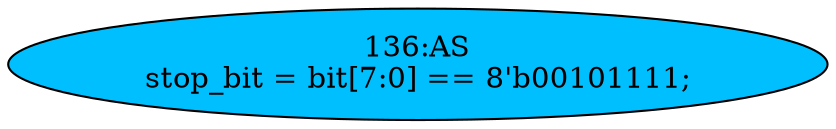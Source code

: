 strict digraph "" {
	node [label="\N"];
	"136:AS"	 [ast="<pyverilog.vparser.ast.Assign object at 0x7f1167bd4750>",
		def_var="['stop_bit']",
		fillcolor=deepskyblue,
		label="136:AS
stop_bit = bit[7:0] == 8'b00101111;",
		statements="[]",
		style=filled,
		typ=Assign,
		use_var="['bit']"];
}
